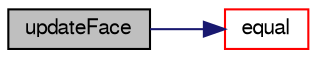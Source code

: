 digraph "updateFace"
{
  bgcolor="transparent";
  edge [fontname="FreeSans",fontsize="10",labelfontname="FreeSans",labelfontsize="10"];
  node [fontname="FreeSans",fontsize="10",shape=record];
  rankdir="LR";
  Node112 [label="updateFace",height=0.2,width=0.4,color="black", fillcolor="grey75", style="filled", fontcolor="black"];
  Node112 -> Node113 [color="midnightblue",fontsize="10",style="solid",fontname="FreeSans"];
  Node113 [label="equal",height=0.2,width=0.4,color="red",URL="$a22514.html#a9c318a376a7dc75b83b289121f2009db",tooltip="Same (like operator==) "];
}
